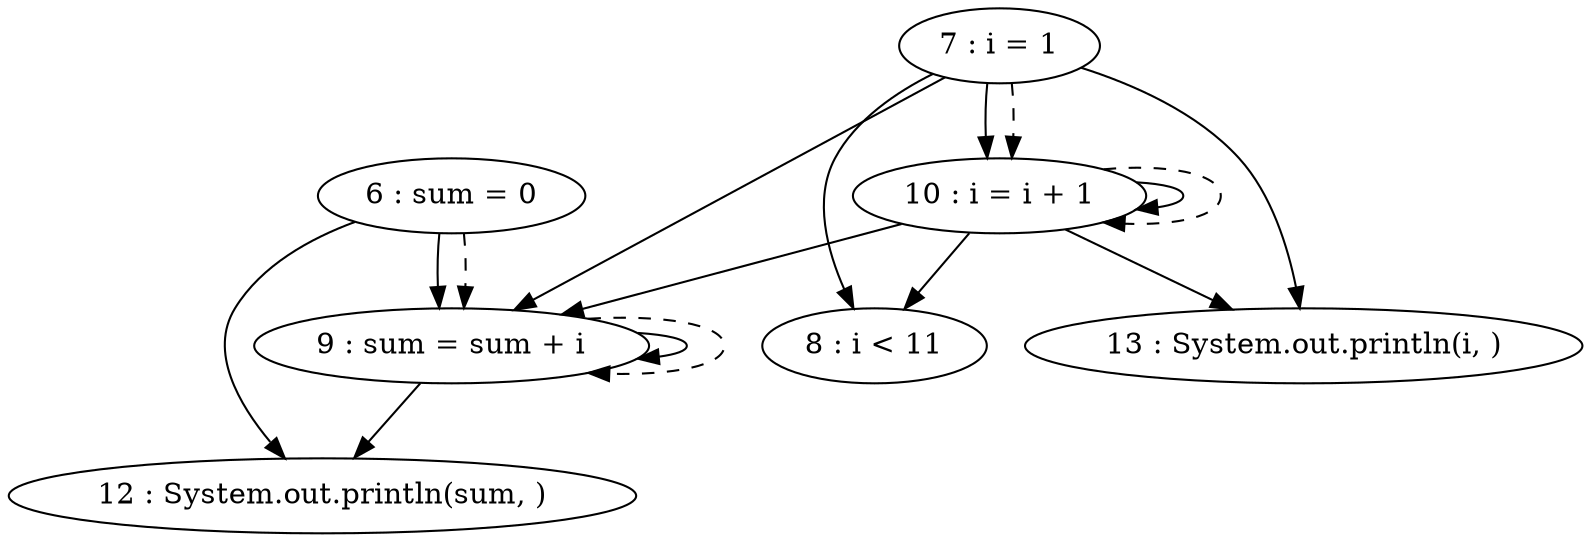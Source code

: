 digraph G {
"6 : sum = 0"
"6 : sum = 0" -> "9 : sum = sum + i"
"6 : sum = 0" -> "12 : System.out.println(sum, )"
"6 : sum = 0" -> "9 : sum = sum + i" [style=dashed]
"7 : i = 1"
"7 : i = 1" -> "13 : System.out.println(i, )"
"7 : i = 1" -> "8 : i < 11"
"7 : i = 1" -> "9 : sum = sum + i"
"7 : i = 1" -> "10 : i = i + 1"
"7 : i = 1" -> "10 : i = i + 1" [style=dashed]
"8 : i < 11"
"9 : sum = sum + i"
"9 : sum = sum + i" -> "9 : sum = sum + i"
"9 : sum = sum + i" -> "12 : System.out.println(sum, )"
"9 : sum = sum + i" -> "9 : sum = sum + i" [style=dashed]
"10 : i = i + 1"
"10 : i = i + 1" -> "13 : System.out.println(i, )"
"10 : i = i + 1" -> "8 : i < 11"
"10 : i = i + 1" -> "9 : sum = sum + i"
"10 : i = i + 1" -> "10 : i = i + 1"
"10 : i = i + 1" -> "10 : i = i + 1" [style=dashed]
"8 : i < 11"
"12 : System.out.println(sum, )"
"13 : System.out.println(i, )"
}
